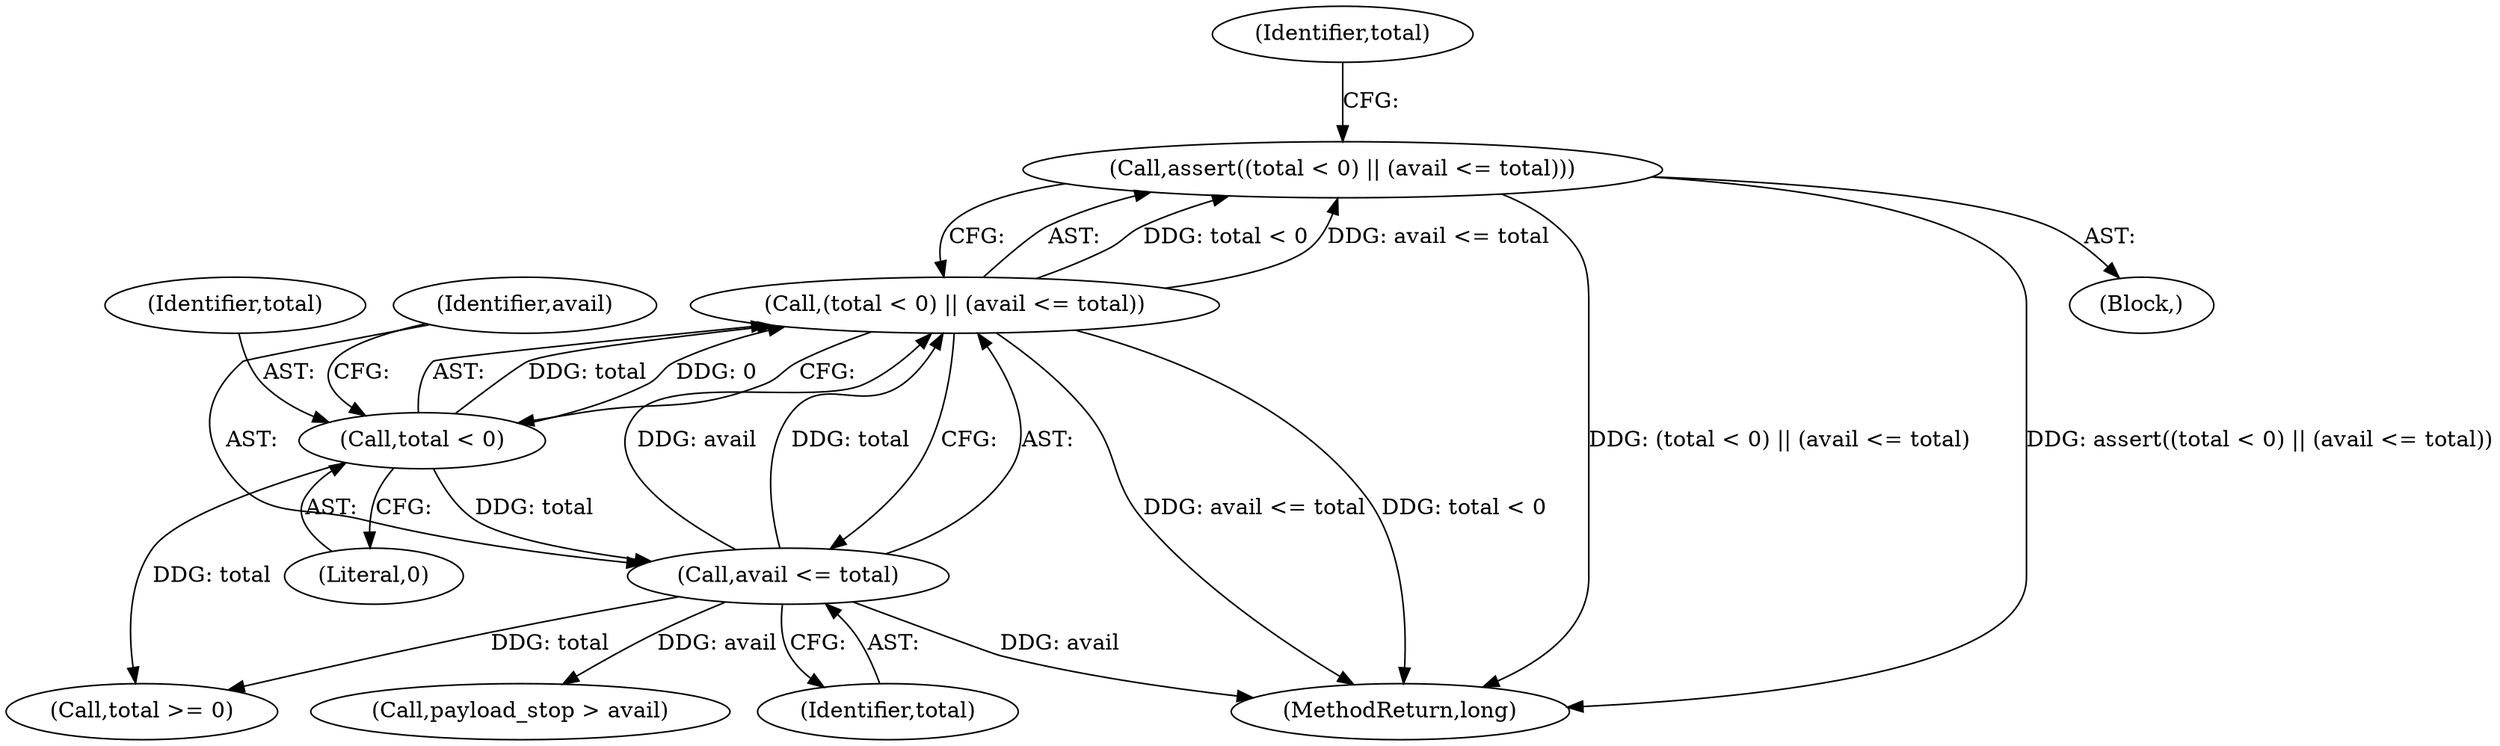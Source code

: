 digraph "0_Android_cc274e2abe8b2a6698a5c47d8aa4bb45f1f9538d_45@API" {
"1000161" [label="(Call,assert((total < 0) || (avail <= total)))"];
"1000162" [label="(Call,(total < 0) || (avail <= total))"];
"1000163" [label="(Call,total < 0)"];
"1000166" [label="(Call,avail <= total)"];
"1000161" [label="(Call,assert((total < 0) || (avail <= total)))"];
"1000129" [label="(Block,)"];
"1000180" [label="(Call,payload_stop > avail)"];
"1000171" [label="(Call,total >= 0)"];
"1000162" [label="(Call,(total < 0) || (avail <= total))"];
"1000166" [label="(Call,avail <= total)"];
"1000164" [label="(Identifier,total)"];
"1000168" [label="(Identifier,total)"];
"1000604" [label="(MethodReturn,long)"];
"1000163" [label="(Call,total < 0)"];
"1000172" [label="(Identifier,total)"];
"1000165" [label="(Literal,0)"];
"1000167" [label="(Identifier,avail)"];
"1000161" -> "1000129"  [label="AST: "];
"1000161" -> "1000162"  [label="CFG: "];
"1000162" -> "1000161"  [label="AST: "];
"1000172" -> "1000161"  [label="CFG: "];
"1000161" -> "1000604"  [label="DDG: (total < 0) || (avail <= total)"];
"1000161" -> "1000604"  [label="DDG: assert((total < 0) || (avail <= total))"];
"1000162" -> "1000161"  [label="DDG: total < 0"];
"1000162" -> "1000161"  [label="DDG: avail <= total"];
"1000162" -> "1000163"  [label="CFG: "];
"1000162" -> "1000166"  [label="CFG: "];
"1000163" -> "1000162"  [label="AST: "];
"1000166" -> "1000162"  [label="AST: "];
"1000162" -> "1000604"  [label="DDG: avail <= total"];
"1000162" -> "1000604"  [label="DDG: total < 0"];
"1000163" -> "1000162"  [label="DDG: total"];
"1000163" -> "1000162"  [label="DDG: 0"];
"1000166" -> "1000162"  [label="DDG: avail"];
"1000166" -> "1000162"  [label="DDG: total"];
"1000163" -> "1000165"  [label="CFG: "];
"1000164" -> "1000163"  [label="AST: "];
"1000165" -> "1000163"  [label="AST: "];
"1000167" -> "1000163"  [label="CFG: "];
"1000163" -> "1000166"  [label="DDG: total"];
"1000163" -> "1000171"  [label="DDG: total"];
"1000166" -> "1000168"  [label="CFG: "];
"1000167" -> "1000166"  [label="AST: "];
"1000168" -> "1000166"  [label="AST: "];
"1000166" -> "1000604"  [label="DDG: avail"];
"1000166" -> "1000171"  [label="DDG: total"];
"1000166" -> "1000180"  [label="DDG: avail"];
}

